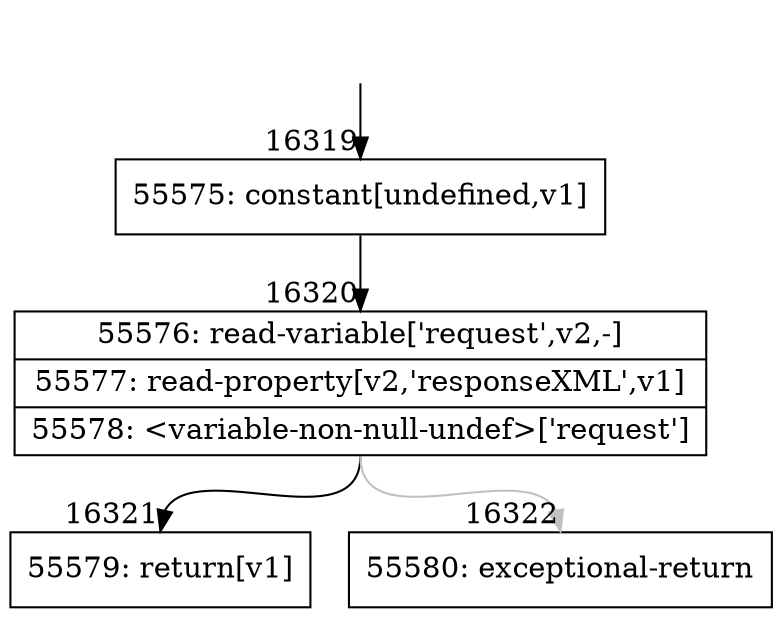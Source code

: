digraph {
rankdir="TD"
BB_entry1510[shape=none,label=""];
BB_entry1510 -> BB16319 [tailport=s, headport=n, headlabel="    16319"]
BB16319 [shape=record label="{55575: constant[undefined,v1]}" ] 
BB16319 -> BB16320 [tailport=s, headport=n, headlabel="      16320"]
BB16320 [shape=record label="{55576: read-variable['request',v2,-]|55577: read-property[v2,'responseXML',v1]|55578: \<variable-non-null-undef\>['request']}" ] 
BB16320 -> BB16321 [tailport=s, headport=n, headlabel="      16321"]
BB16320 -> BB16322 [tailport=s, headport=n, color=gray, headlabel="      16322"]
BB16321 [shape=record label="{55579: return[v1]}" ] 
BB16322 [shape=record label="{55580: exceptional-return}" ] 
//#$~ 9500
}

